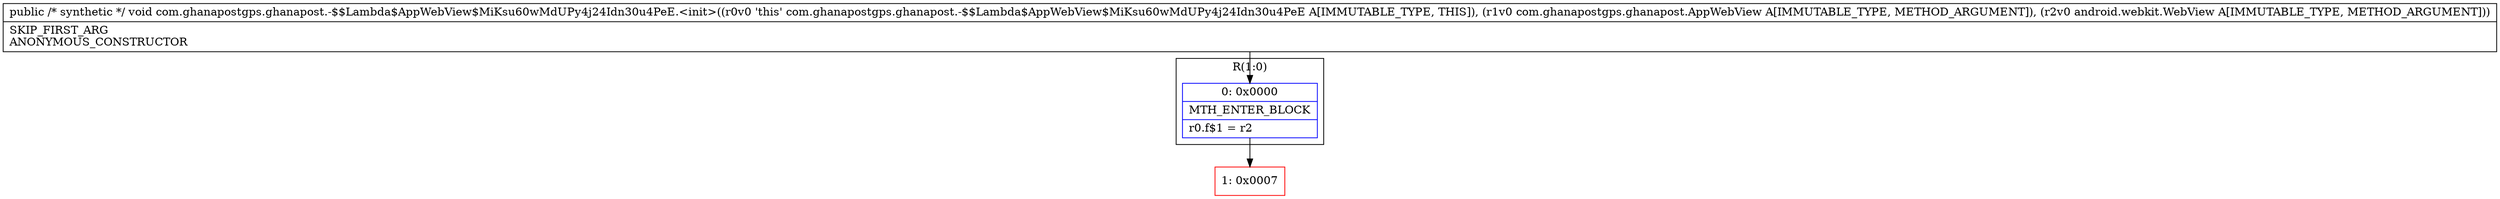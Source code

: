 digraph "CFG forcom.ghanapostgps.ghanapost.\-$$Lambda$AppWebView$MiKsu60wMdUPy4j24Idn30u4PeE.\<init\>(Lcom\/ghanapostgps\/ghanapost\/AppWebView;Landroid\/webkit\/WebView;)V" {
subgraph cluster_Region_1149264131 {
label = "R(1:0)";
node [shape=record,color=blue];
Node_0 [shape=record,label="{0\:\ 0x0000|MTH_ENTER_BLOCK\l|r0.f$1 = r2\l}"];
}
Node_1 [shape=record,color=red,label="{1\:\ 0x0007}"];
MethodNode[shape=record,label="{public \/* synthetic *\/ void com.ghanapostgps.ghanapost.\-$$Lambda$AppWebView$MiKsu60wMdUPy4j24Idn30u4PeE.\<init\>((r0v0 'this' com.ghanapostgps.ghanapost.\-$$Lambda$AppWebView$MiKsu60wMdUPy4j24Idn30u4PeE A[IMMUTABLE_TYPE, THIS]), (r1v0 com.ghanapostgps.ghanapost.AppWebView A[IMMUTABLE_TYPE, METHOD_ARGUMENT]), (r2v0 android.webkit.WebView A[IMMUTABLE_TYPE, METHOD_ARGUMENT]))  | SKIP_FIRST_ARG\lANONYMOUS_CONSTRUCTOR\l}"];
MethodNode -> Node_0;
Node_0 -> Node_1;
}

